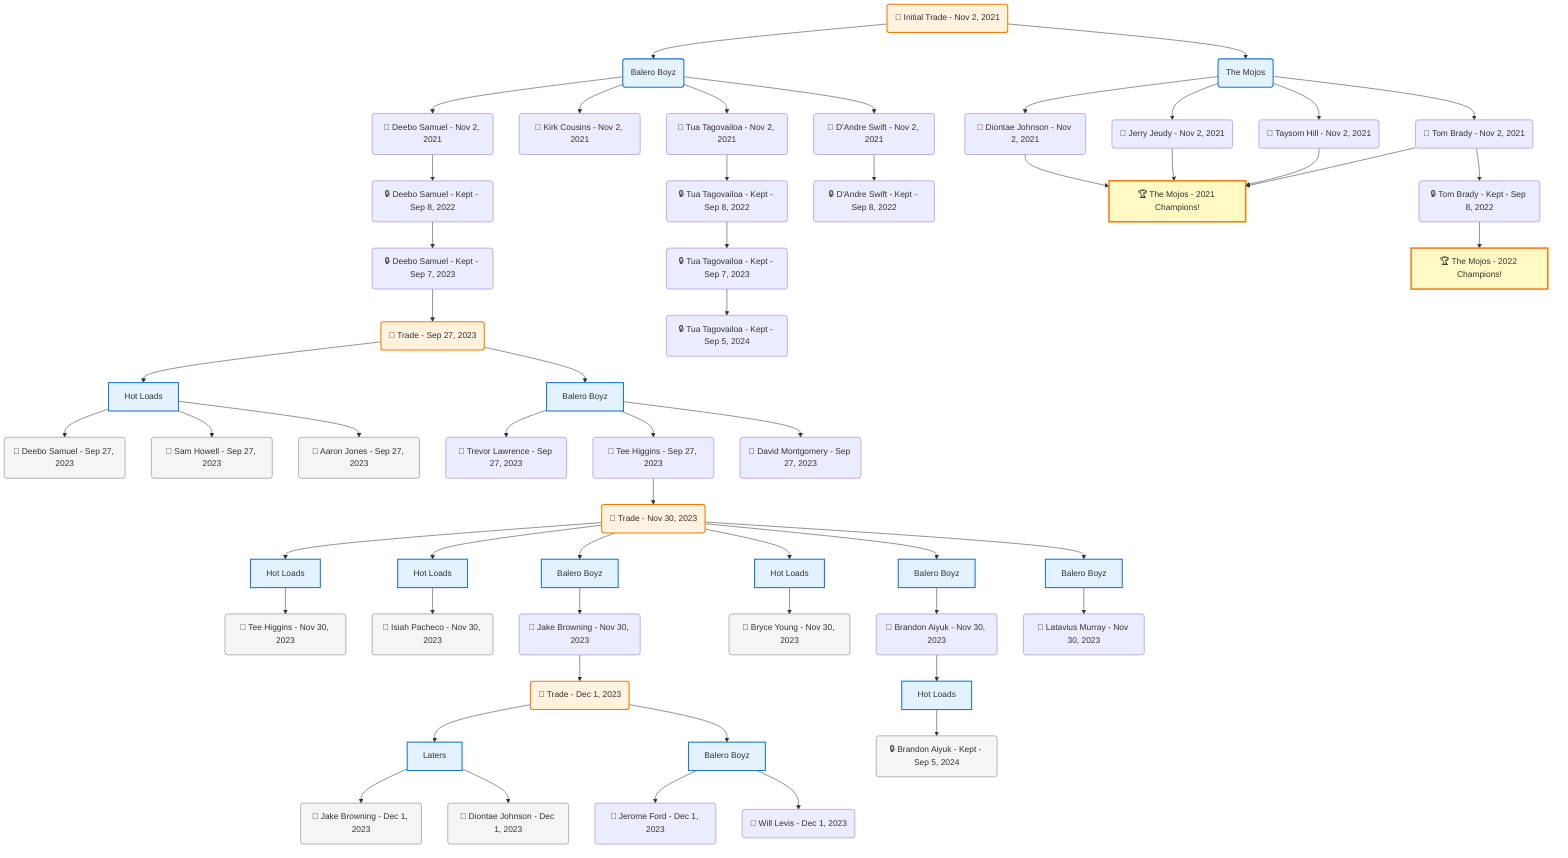 flowchart TD

    TRADE_MAIN("🔄 Initial Trade - Nov 2, 2021")
    TEAM_1("Balero Boyz")
    TEAM_2("The Mojos")
    NODE_2b74e28a-16aa-484b-aed1-48c88f0a48fc("🔄 Deebo Samuel - Nov 2, 2021")
    NODE_0ac39663-8a17-4702-8783-a8d636accdfe("🔒 Deebo Samuel - Kept - Sep 8, 2022")
    NODE_732e0825-3200-44eb-88f5-892f888ff987("🔒 Deebo Samuel - Kept - Sep 7, 2023")
    TRADE_a87ca260-7a67-4fda-b702-48aca8c93813_3("🔄 Trade - Sep 27, 2023")
    TEAM_8e9f18ff-62c3-40e8-bb10-32f74cf4ee33_4["Hot Loads"]
    NODE_c8106337-9eec-4786-b963-273acb19ea43("🔄 Deebo Samuel - Sep 27, 2023")
    NODE_b53204e1-97f3-4b20-94c4-113c02694b27("🔄 Sam Howell - Sep 27, 2023")
    NODE_4a0dd846-1b74-448d-96e3-1362af9ea147("🔄 Aaron Jones - Sep 27, 2023")
    TEAM_2feaf03e-fb22-498e-ac8f-e596b6ba7810_5["Balero Boyz"]
    NODE_a226803a-f683-470b-9e1b-2d3be487344a("🔄 Trevor Lawrence - Sep 27, 2023")
    NODE_d1321948-0010-45b8-9f9c-50ed5e494a00("🔄 Tee Higgins - Sep 27, 2023")
    TRADE_096eb1bd-0c8c-47b6-8694-b7e5b9b554bb_6("🔄 Trade - Nov 30, 2023")
    TEAM_8e9f18ff-62c3-40e8-bb10-32f74cf4ee33_7["Hot Loads"]
    NODE_edb4c243-db7e-4f64-8bdc-bade130a392b("🔄 Tee Higgins - Nov 30, 2023")
    TEAM_8e9f18ff-62c3-40e8-bb10-32f74cf4ee33_8["Hot Loads"]
    NODE_f5515b42-9c7e-4b93-8598-13c8b5ae5b08("🔄 Isiah Pacheco - Nov 30, 2023")
    TEAM_2feaf03e-fb22-498e-ac8f-e596b6ba7810_9["Balero Boyz"]
    NODE_70209dbd-bd24-4e7c-afe3-4acaa45fc330("🔄 Jake Browning - Nov 30, 2023")
    TRADE_b81b1ae3-8803-4c8d-aa1c-a9dcbee7cab8_10("🔄 Trade - Dec 1, 2023")
    TEAM_825928a9-7194-43aa-b7ae-fc78c2510b16_11["Laters"]
    NODE_774272ec-1db8-490f-a990-88ad27ff6390("🔄 Jake Browning - Dec 1, 2023")
    NODE_08dcab2e-90d0-4861-b771-091fe3b528ae("🔄 Diontae Johnson - Dec 1, 2023")
    TEAM_2feaf03e-fb22-498e-ac8f-e596b6ba7810_12["Balero Boyz"]
    NODE_a5ac4d89-76ce-4521-bd76-1ed69d435fcf("🔄 Jerome Ford - Dec 1, 2023")
    NODE_2b17c560-29ec-45de-9fe4-c9d1e620d457("🔄 Will Levis - Dec 1, 2023")
    TEAM_8e9f18ff-62c3-40e8-bb10-32f74cf4ee33_13["Hot Loads"]
    NODE_cd00920e-c054-43e1-bdd3-ab18c8a18f9d("🔄 Bryce Young - Nov 30, 2023")
    TEAM_2feaf03e-fb22-498e-ac8f-e596b6ba7810_14["Balero Boyz"]
    NODE_86da2683-6b97-420b-a33c-b4757533e053("🔄 Brandon Aiyuk - Nov 30, 2023")
    TEAM_8e9f18ff-62c3-40e8-bb10-32f74cf4ee33_15["Hot Loads"]
    NODE_c7fbef9a-9a99-4ffc-ab16-f0cf2644b4db("🔒 Brandon Aiyuk - Kept - Sep 5, 2024")
    TEAM_2feaf03e-fb22-498e-ac8f-e596b6ba7810_16["Balero Boyz"]
    NODE_da88e1b2-3fb3-4a2f-85dd-b7f446ff24e7("🔄 Latavius Murray - Nov 30, 2023")
    NODE_c76d0f13-8bb8-4e7e-ad9e-8f2498ccd9f8("🔄 David Montgomery - Sep 27, 2023")
    NODE_c08325a9-393f-4c0f-a6b3-52e92d2c6814("🔄 Diontae Johnson - Nov 2, 2021")
    CHAMP_bbe2d0ad-54cf-4c22-be82-b2a5f262a157_2021["🏆 The Mojos - 2021 Champions!"]
    NODE_3a0e7723-ad1d-4624-83a9-64e36a2836c2("🔄 Jerry Jeudy - Nov 2, 2021")
    NODE_f7bc687e-ab4d-4272-b0e7-7aa2e585cdbc("🔄 Taysom Hill - Nov 2, 2021")
    NODE_e2439a48-5038-46a9-aabb-7eee9f73bc6c("🔄 Kirk Cousins - Nov 2, 2021")
    NODE_27f0180e-24c8-449b-a324-916d871905a4("🔄 Tom Brady - Nov 2, 2021")
    NODE_1a7255fc-5bd3-47a2-bd7b-2d55ae1e85e0("🔒 Tom Brady - Kept - Sep 8, 2022")
    CHAMP_bbe2d0ad-54cf-4c22-be82-b2a5f262a157_2022["🏆 The Mojos - 2022 Champions!"]
    NODE_d4a74ede-ff56-49a1-9bb0-943494afbdf5("🔄 Tua Tagovailoa - Nov 2, 2021")
    NODE_aaf779ba-39c8-4bcd-a1bb-a1ed58117ac8("🔒 Tua Tagovailoa - Kept - Sep 8, 2022")
    NODE_a1634b7e-959d-4669-815d-2cab859f2d15("🔒 Tua Tagovailoa - Kept - Sep 7, 2023")
    NODE_9fdca591-5940-4a2c-a99d-046a644db761("🔒 Tua Tagovailoa - Kept - Sep 5, 2024")
    NODE_43b36d55-4b30-4bbb-a10f-963af3cd2e07("🔄 D'Andre Swift - Nov 2, 2021")
    NODE_eadbbdf3-1df2-429d-aa6c-7f7a9fac97bb("🔒 D'Andre Swift - Kept - Sep 8, 2022")

    TRADE_MAIN --> TEAM_1
    TRADE_MAIN --> TEAM_2
    TEAM_1 --> NODE_2b74e28a-16aa-484b-aed1-48c88f0a48fc
    NODE_2b74e28a-16aa-484b-aed1-48c88f0a48fc --> NODE_0ac39663-8a17-4702-8783-a8d636accdfe
    NODE_0ac39663-8a17-4702-8783-a8d636accdfe --> NODE_732e0825-3200-44eb-88f5-892f888ff987
    NODE_732e0825-3200-44eb-88f5-892f888ff987 --> TRADE_a87ca260-7a67-4fda-b702-48aca8c93813_3
    TRADE_a87ca260-7a67-4fda-b702-48aca8c93813_3 --> TEAM_8e9f18ff-62c3-40e8-bb10-32f74cf4ee33_4
    TEAM_8e9f18ff-62c3-40e8-bb10-32f74cf4ee33_4 --> NODE_c8106337-9eec-4786-b963-273acb19ea43
    TEAM_8e9f18ff-62c3-40e8-bb10-32f74cf4ee33_4 --> NODE_b53204e1-97f3-4b20-94c4-113c02694b27
    TEAM_8e9f18ff-62c3-40e8-bb10-32f74cf4ee33_4 --> NODE_4a0dd846-1b74-448d-96e3-1362af9ea147
    TRADE_a87ca260-7a67-4fda-b702-48aca8c93813_3 --> TEAM_2feaf03e-fb22-498e-ac8f-e596b6ba7810_5
    TEAM_2feaf03e-fb22-498e-ac8f-e596b6ba7810_5 --> NODE_a226803a-f683-470b-9e1b-2d3be487344a
    TEAM_2feaf03e-fb22-498e-ac8f-e596b6ba7810_5 --> NODE_d1321948-0010-45b8-9f9c-50ed5e494a00
    NODE_d1321948-0010-45b8-9f9c-50ed5e494a00 --> TRADE_096eb1bd-0c8c-47b6-8694-b7e5b9b554bb_6
    TRADE_096eb1bd-0c8c-47b6-8694-b7e5b9b554bb_6 --> TEAM_8e9f18ff-62c3-40e8-bb10-32f74cf4ee33_7
    TEAM_8e9f18ff-62c3-40e8-bb10-32f74cf4ee33_7 --> NODE_edb4c243-db7e-4f64-8bdc-bade130a392b
    TRADE_096eb1bd-0c8c-47b6-8694-b7e5b9b554bb_6 --> TEAM_8e9f18ff-62c3-40e8-bb10-32f74cf4ee33_8
    TEAM_8e9f18ff-62c3-40e8-bb10-32f74cf4ee33_8 --> NODE_f5515b42-9c7e-4b93-8598-13c8b5ae5b08
    TRADE_096eb1bd-0c8c-47b6-8694-b7e5b9b554bb_6 --> TEAM_2feaf03e-fb22-498e-ac8f-e596b6ba7810_9
    TEAM_2feaf03e-fb22-498e-ac8f-e596b6ba7810_9 --> NODE_70209dbd-bd24-4e7c-afe3-4acaa45fc330
    NODE_70209dbd-bd24-4e7c-afe3-4acaa45fc330 --> TRADE_b81b1ae3-8803-4c8d-aa1c-a9dcbee7cab8_10
    TRADE_b81b1ae3-8803-4c8d-aa1c-a9dcbee7cab8_10 --> TEAM_825928a9-7194-43aa-b7ae-fc78c2510b16_11
    TEAM_825928a9-7194-43aa-b7ae-fc78c2510b16_11 --> NODE_774272ec-1db8-490f-a990-88ad27ff6390
    TEAM_825928a9-7194-43aa-b7ae-fc78c2510b16_11 --> NODE_08dcab2e-90d0-4861-b771-091fe3b528ae
    TRADE_b81b1ae3-8803-4c8d-aa1c-a9dcbee7cab8_10 --> TEAM_2feaf03e-fb22-498e-ac8f-e596b6ba7810_12
    TEAM_2feaf03e-fb22-498e-ac8f-e596b6ba7810_12 --> NODE_a5ac4d89-76ce-4521-bd76-1ed69d435fcf
    TEAM_2feaf03e-fb22-498e-ac8f-e596b6ba7810_12 --> NODE_2b17c560-29ec-45de-9fe4-c9d1e620d457
    TRADE_096eb1bd-0c8c-47b6-8694-b7e5b9b554bb_6 --> TEAM_8e9f18ff-62c3-40e8-bb10-32f74cf4ee33_13
    TEAM_8e9f18ff-62c3-40e8-bb10-32f74cf4ee33_13 --> NODE_cd00920e-c054-43e1-bdd3-ab18c8a18f9d
    TRADE_096eb1bd-0c8c-47b6-8694-b7e5b9b554bb_6 --> TEAM_2feaf03e-fb22-498e-ac8f-e596b6ba7810_14
    TEAM_2feaf03e-fb22-498e-ac8f-e596b6ba7810_14 --> NODE_86da2683-6b97-420b-a33c-b4757533e053
    NODE_86da2683-6b97-420b-a33c-b4757533e053 --> TEAM_8e9f18ff-62c3-40e8-bb10-32f74cf4ee33_15
    TEAM_8e9f18ff-62c3-40e8-bb10-32f74cf4ee33_15 --> NODE_c7fbef9a-9a99-4ffc-ab16-f0cf2644b4db
    TRADE_096eb1bd-0c8c-47b6-8694-b7e5b9b554bb_6 --> TEAM_2feaf03e-fb22-498e-ac8f-e596b6ba7810_16
    TEAM_2feaf03e-fb22-498e-ac8f-e596b6ba7810_16 --> NODE_da88e1b2-3fb3-4a2f-85dd-b7f446ff24e7
    TEAM_2feaf03e-fb22-498e-ac8f-e596b6ba7810_5 --> NODE_c76d0f13-8bb8-4e7e-ad9e-8f2498ccd9f8
    TEAM_2 --> NODE_c08325a9-393f-4c0f-a6b3-52e92d2c6814
    NODE_c08325a9-393f-4c0f-a6b3-52e92d2c6814 --> CHAMP_bbe2d0ad-54cf-4c22-be82-b2a5f262a157_2021
    TEAM_2 --> NODE_3a0e7723-ad1d-4624-83a9-64e36a2836c2
    NODE_3a0e7723-ad1d-4624-83a9-64e36a2836c2 --> CHAMP_bbe2d0ad-54cf-4c22-be82-b2a5f262a157_2021
    TEAM_2 --> NODE_f7bc687e-ab4d-4272-b0e7-7aa2e585cdbc
    NODE_f7bc687e-ab4d-4272-b0e7-7aa2e585cdbc --> CHAMP_bbe2d0ad-54cf-4c22-be82-b2a5f262a157_2021
    TEAM_1 --> NODE_e2439a48-5038-46a9-aabb-7eee9f73bc6c
    TEAM_2 --> NODE_27f0180e-24c8-449b-a324-916d871905a4
    NODE_27f0180e-24c8-449b-a324-916d871905a4 --> CHAMP_bbe2d0ad-54cf-4c22-be82-b2a5f262a157_2021
    NODE_27f0180e-24c8-449b-a324-916d871905a4 --> NODE_1a7255fc-5bd3-47a2-bd7b-2d55ae1e85e0
    NODE_1a7255fc-5bd3-47a2-bd7b-2d55ae1e85e0 --> CHAMP_bbe2d0ad-54cf-4c22-be82-b2a5f262a157_2022
    TEAM_1 --> NODE_d4a74ede-ff56-49a1-9bb0-943494afbdf5
    NODE_d4a74ede-ff56-49a1-9bb0-943494afbdf5 --> NODE_aaf779ba-39c8-4bcd-a1bb-a1ed58117ac8
    NODE_aaf779ba-39c8-4bcd-a1bb-a1ed58117ac8 --> NODE_a1634b7e-959d-4669-815d-2cab859f2d15
    NODE_a1634b7e-959d-4669-815d-2cab859f2d15 --> NODE_9fdca591-5940-4a2c-a99d-046a644db761
    TEAM_1 --> NODE_43b36d55-4b30-4bbb-a10f-963af3cd2e07
    NODE_43b36d55-4b30-4bbb-a10f-963af3cd2e07 --> NODE_eadbbdf3-1df2-429d-aa6c-7f7a9fac97bb

    %% Node styling
    classDef teamNode fill:#e3f2fd,stroke:#1976d2,stroke-width:2px
    classDef tradeNode fill:#fff3e0,stroke:#f57c00,stroke-width:2px
    classDef playerNode fill:#f3e5f5,stroke:#7b1fa2,stroke-width:1px
    classDef nonRootPlayerNode fill:#f5f5f5,stroke:#757575,stroke-width:1px
    classDef endNode fill:#ffebee,stroke:#c62828,stroke-width:2px
    classDef waiverNode fill:#e8f5e8,stroke:#388e3c,stroke-width:2px
    classDef championshipNode fill:#fff9c4,stroke:#f57f17,stroke-width:3px

    class TEAM_1,TEAM_2,TEAM_8e9f18ff-62c3-40e8-bb10-32f74cf4ee33_4,TEAM_2feaf03e-fb22-498e-ac8f-e596b6ba7810_5,TEAM_8e9f18ff-62c3-40e8-bb10-32f74cf4ee33_7,TEAM_8e9f18ff-62c3-40e8-bb10-32f74cf4ee33_8,TEAM_2feaf03e-fb22-498e-ac8f-e596b6ba7810_9,TEAM_825928a9-7194-43aa-b7ae-fc78c2510b16_11,TEAM_2feaf03e-fb22-498e-ac8f-e596b6ba7810_12,TEAM_8e9f18ff-62c3-40e8-bb10-32f74cf4ee33_13,TEAM_2feaf03e-fb22-498e-ac8f-e596b6ba7810_14,TEAM_8e9f18ff-62c3-40e8-bb10-32f74cf4ee33_15,TEAM_2feaf03e-fb22-498e-ac8f-e596b6ba7810_16 teamNode
    class CHAMP_bbe2d0ad-54cf-4c22-be82-b2a5f262a157_2021,CHAMP_bbe2d0ad-54cf-4c22-be82-b2a5f262a157_2022 championshipNode
    class NODE_c8106337-9eec-4786-b963-273acb19ea43,NODE_b53204e1-97f3-4b20-94c4-113c02694b27,NODE_4a0dd846-1b74-448d-96e3-1362af9ea147,NODE_edb4c243-db7e-4f64-8bdc-bade130a392b,NODE_f5515b42-9c7e-4b93-8598-13c8b5ae5b08,NODE_774272ec-1db8-490f-a990-88ad27ff6390,NODE_08dcab2e-90d0-4861-b771-091fe3b528ae,NODE_cd00920e-c054-43e1-bdd3-ab18c8a18f9d,NODE_c7fbef9a-9a99-4ffc-ab16-f0cf2644b4db nonRootPlayerNode
    class TRADE_MAIN,TRADE_a87ca260-7a67-4fda-b702-48aca8c93813_3,TRADE_096eb1bd-0c8c-47b6-8694-b7e5b9b554bb_6,TRADE_b81b1ae3-8803-4c8d-aa1c-a9dcbee7cab8_10 tradeNode